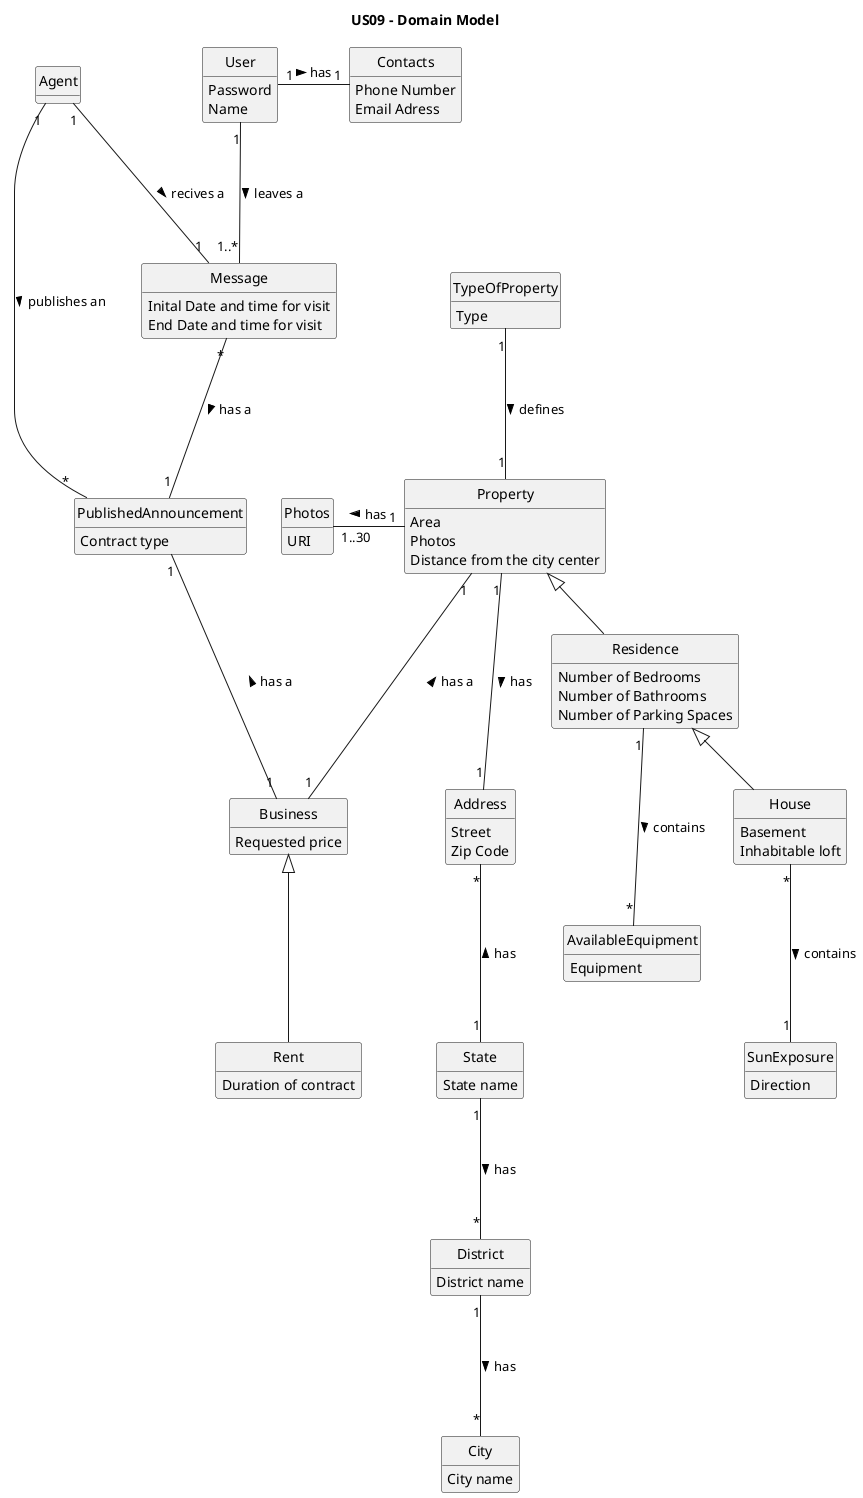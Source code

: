 @startuml

skinparam groupInheritance 2
skinparam monochrome true
skinparam packageStyle rectangle
skinparam shadowing false
'skinparam linetype ortho
'left to right direction
skinparam classAttributeIconSize 0
hide circle
hide methods

title US09 - Domain Model

class Address {
    Street
    Zip Code
}

class City {
    City name
}

class District {
    District name
}

class State {
    State name
}

State "1" -down-- "*" District: has >
District "1" -down-- "*" City: has >
Address "*" -down-- "1" State: has <

class Contacts {
    Phone Number
    Email Adress
}

class User {
    Password
    Name
}

User "1" -right-- "1" Contacts: has >

class Residence {
    Number of Bedrooms
    Number of Bathrooms
    Number of Parking Spaces
}

class Property {
    Area
    Photos
    Distance from the city center
}

class TypeOfProperty{
    Type
}

class Photos {
    URI
}

class House {
    Basement
    Inhabitable loft
}

class SunExposure {
    Direction
}

class AvailableEquipment {
    Equipment
}

Residence <|-down- House
Property <|-down- Residence
Property "1" -left-- "1..30" Photos: has >
SunExposure "1" -up-- "*" House: contains <
Address "1" -up-- "1" Property: has <
AvailableEquipment "*" -up-- "1" Residence: contains <
TypeOfProperty "1" -down-- "1" Property: defines >


class Rent {
    Duration of contract
}

class Business {
    Requested price
}

class PublishedAnnouncement {
    Contract type
}


Property "1" --- "1" Business: has a <
PublishedAnnouncement "1" --- "1" Business: has a <
Business <|--- Rent

class Message{
    Inital Date and time for visit
    End Date and time for visit
}

class Agent{
}

Message "*" --- "1" PublishedAnnouncement: has a >
User "1" --- "1..*" Message: leaves a >
Agent "1" --- "1" Message: recives a >
Agent "1" --- "*" PublishedAnnouncement: publishes an >





@enduml
